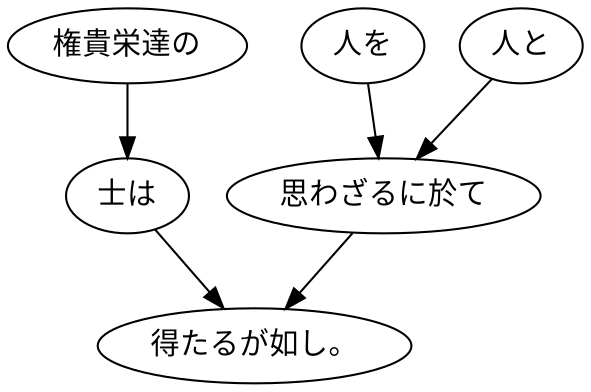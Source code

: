 digraph graph5806 {
	node0 [label="権貴栄達の"];
	node1 [label="士は"];
	node2 [label="人を"];
	node3 [label="人と"];
	node4 [label="思わざるに於て"];
	node5 [label="得たるが如し。"];
	node0 -> node1;
	node1 -> node5;
	node2 -> node4;
	node3 -> node4;
	node4 -> node5;
}
